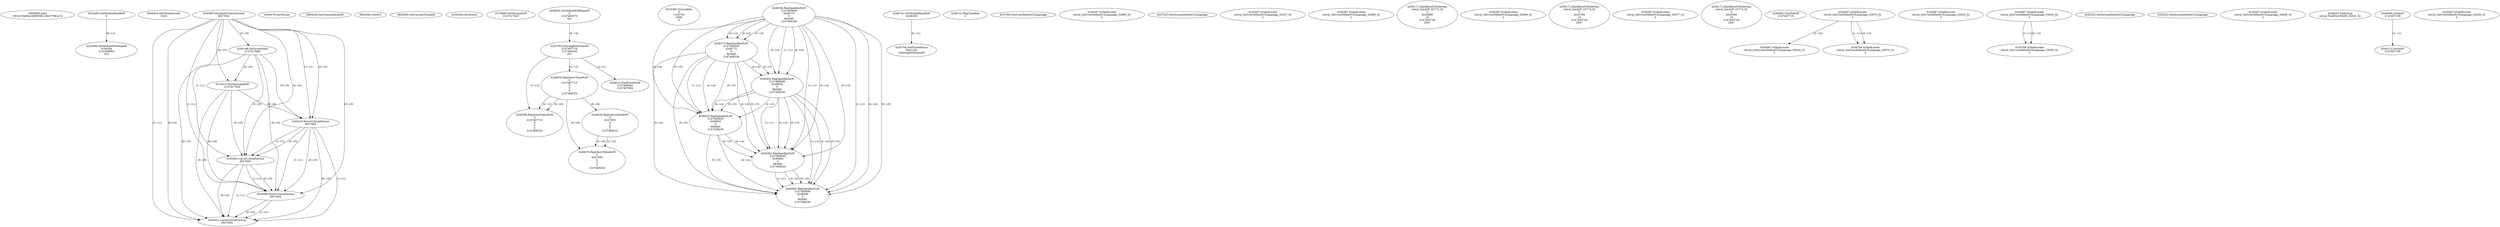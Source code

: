 // Global SCDG with merge call
digraph {
	0 [label="6850628.main
0034150e96a164f5308c1d6477961a7a"]
	1 [label="4254480.GetModuleHandleW
0"]
	2 [label="6844434.SetThreadLocale
1024"]
	3 [label="4243965.InitializeCriticalSection
6917004"]
	4 [label="4243979.GetVersion
"]
	5 [label="4250188.GetSystemInfo
2147417660"]
	3 -> 5 [label="(0-->0)"]
	6 [label="6844540.GetCommandLineW
"]
	7 [label="4214413.GetStartupInfoW
2147417624"]
	3 -> 7 [label="(0-->0)"]
	5 -> 7 [label="(0-->0)"]
	8 [label="6844560.GetACP
"]
	9 [label="6844580.GetCurrentThreadId
"]
	10 [label="4250204.GetVersion
"]
	11 [label="4276690.GetVersionExW
2147417420"]
	12 [label="4243306.GetModuleFileNameW
4194304
2147408904
522"]
	1 -> 12 [label="(0-->1)"]
	13 [label="4248064.GetModuleFileNameW
0
2147408370
261"]
	14 [label="4215383.VirtualAlloc
0
1310704
4096
4"]
	15 [label="4246338.RegOpenKeyExW
2147483649
4246772
0
983065
2147408236"]
	16 [label="4245741.GetModuleHandleW
4246160"]
	17 [label="4245758.GetProcAddress
9441320
GetLongPathNameW"]
	16 -> 17 [label="(0-->1)"]
	18 [label="4245785.GetLongPathNameW
2147407710
2147406542
261"]
	13 -> 18 [label="(3-->3)"]
	19 [label="4246556.RegQueryValueExW
0
2147407710
0
0
0
2147408232"]
	18 -> 19 [label="(1-->2)"]
	20 [label="4246635.RegQueryValueExW
0
4247000
0
0
0
2147408232"]
	19 -> 20 [label="(6-->6)"]
	21 [label="4246722.RegCloseKey
0"]
	22 [label="4247883.GetUserDefaultUILanguage
"]
	23 [label="4245418.EnterCriticalSection
6917004"]
	3 -> 23 [label="(1-->1)"]
	3 -> 23 [label="(0-->0)"]
	5 -> 23 [label="(0-->0)"]
	7 -> 23 [label="(0-->0)"]
	24 [label="4245469.LeaveCriticalSection
6917004"]
	3 -> 24 [label="(1-->1)"]
	23 -> 24 [label="(1-->1)"]
	3 -> 24 [label="(0-->0)"]
	5 -> 24 [label="(0-->0)"]
	7 -> 24 [label="(0-->0)"]
	23 -> 24 [label="(0-->0)"]
	25 [label="4245487.IsValidLocale
retval_GetUserDefaultUILanguage_32969_32
2"]
	26 [label="4245580.EnterCriticalSection
6917004"]
	3 -> 26 [label="(1-->1)"]
	23 -> 26 [label="(1-->1)"]
	24 -> 26 [label="(1-->1)"]
	3 -> 26 [label="(0-->0)"]
	5 -> 26 [label="(0-->0)"]
	7 -> 26 [label="(0-->0)"]
	23 -> 26 [label="(0-->0)"]
	24 -> 26 [label="(0-->0)"]
	27 [label="4245621.LeaveCriticalSection
6917004"]
	3 -> 27 [label="(1-->1)"]
	23 -> 27 [label="(1-->1)"]
	24 -> 27 [label="(1-->1)"]
	26 -> 27 [label="(1-->1)"]
	3 -> 27 [label="(0-->0)"]
	5 -> 27 [label="(0-->0)"]
	7 -> 27 [label="(0-->0)"]
	23 -> 27 [label="(0-->0)"]
	24 -> 27 [label="(0-->0)"]
	26 -> 27 [label="(0-->0)"]
	28 [label="4247923.GetSystemDefaultUILanguage
"]
	29 [label="4246372.RegOpenKeyExW
2147483650
4246772
0
983065
2147408236"]
	15 -> 29 [label="(2-->2)"]
	15 -> 29 [label="(4-->4)"]
	15 -> 29 [label="(5-->5)"]
	30 [label="4246402.RegOpenKeyExW
2147483649
4246832
0
983065
2147408236"]
	15 -> 30 [label="(1-->1)"]
	15 -> 30 [label="(4-->4)"]
	29 -> 30 [label="(4-->4)"]
	15 -> 30 [label="(5-->5)"]
	29 -> 30 [label="(5-->5)"]
	31 [label="4246432.RegOpenKeyExW
2147483650
4246832
0
983065
2147408236"]
	29 -> 31 [label="(1-->1)"]
	30 -> 31 [label="(2-->2)"]
	15 -> 31 [label="(4-->4)"]
	29 -> 31 [label="(4-->4)"]
	30 -> 31 [label="(4-->4)"]
	15 -> 31 [label="(5-->5)"]
	29 -> 31 [label="(5-->5)"]
	30 -> 31 [label="(5-->5)"]
	32 [label="4246599.RegQueryValueExW
0
2147407710
0
0
0
2147408232"]
	18 -> 32 [label="(1-->2)"]
	19 -> 32 [label="(2-->2)"]
	19 -> 32 [label="(6-->6)"]
	33 [label="4245487.IsValidLocale
retval_GetUserDefaultUILanguage_33227_32
2"]
	34 [label="4246676.RegQueryValueExW
0
4247000
0
0
0
2147408232"]
	20 -> 34 [label="(2-->2)"]
	19 -> 34 [label="(6-->6)"]
	20 -> 34 [label="(6-->6)"]
	35 [label="4245487.IsValidLocale
retval_GetUserDefaultUILanguage_33089_32
2"]
	36 [label="4250171.MultiByteToWideChar
retval_GetACP_32773_32
0
4243868
10
2147403704
2047"]
	37 [label="4245487.IsValidLocale
retval_GetUserDefaultUILanguage_32899_32
2"]
	38 [label="4250171.MultiByteToWideChar
retval_GetACP_32774_32
0
4243784
10
2147403704
2047"]
	39 [label="4246462.RegOpenKeyExW
2147483649
4246884
0
983065
2147408236"]
	15 -> 39 [label="(1-->1)"]
	30 -> 39 [label="(1-->1)"]
	15 -> 39 [label="(4-->4)"]
	29 -> 39 [label="(4-->4)"]
	30 -> 39 [label="(4-->4)"]
	31 -> 39 [label="(4-->4)"]
	15 -> 39 [label="(5-->5)"]
	29 -> 39 [label="(5-->5)"]
	30 -> 39 [label="(5-->5)"]
	31 -> 39 [label="(5-->5)"]
	40 [label="4246492.RegOpenKeyExW
2147483649
4246936
0
983065
2147408236"]
	15 -> 40 [label="(1-->1)"]
	30 -> 40 [label="(1-->1)"]
	39 -> 40 [label="(1-->1)"]
	15 -> 40 [label="(4-->4)"]
	29 -> 40 [label="(4-->4)"]
	30 -> 40 [label="(4-->4)"]
	31 -> 40 [label="(4-->4)"]
	39 -> 40 [label="(4-->4)"]
	15 -> 40 [label="(5-->5)"]
	29 -> 40 [label="(5-->5)"]
	30 -> 40 [label="(5-->5)"]
	31 -> 40 [label="(5-->5)"]
	39 -> 40 [label="(5-->5)"]
	41 [label="4245487.IsValidLocale
retval_GetUserDefaultUILanguage_32977_32
2"]
	42 [label="4250171.MultiByteToWideChar
retval_GetACP_32774_32
0
4243560
16
2147403704
2047"]
	43 [label="4245683.CharNextW
2147407716"]
	44 [label="4245487.IsValidLocale
retval_GetUserDefaultUILanguage_32870_32
2"]
	45 [label="4245487.IsValidLocale
retval_GetSystemDefaultUILanguage_33024_32
2"]
	44 -> 45 [label="(2-->2)"]
	46 [label="4245487.IsValidLocale
retval_GetUserDefaultUILanguage_32933_32
2"]
	47 [label="4245487.IsValidLocale
retval_GetUserDefaultUILanguage_33050_32
2"]
	48 [label="4244766.IsValidLocale
retval_GetUserDefaultUILanguage_33050_32
2"]
	47 -> 48 [label="(1-->1)"]
	47 -> 48 [label="(2-->2)"]
	49 [label="4245525.GetSystemDefaultUILanguage
"]
	50 [label="4245552.GetSystemDefaultUILanguage
"]
	51 [label="4245487.IsValidLocale
retval_GetUserDefaultUILanguage_32908_32
2"]
	52 [label="4246014.FindFirstFileW
2147406542
2147407064"]
	18 -> 52 [label="(2-->1)"]
	53 [label="4246032.FindClose
retval_FindFirstFileW_32916_32"]
	54 [label="4246044.lstrlenW
2147407108"]
	55 [label="4246113.lstrlenW
2147407108"]
	54 -> 55 [label="(1-->1)"]
	56 [label="4245487.IsValidLocale
retval_GetUserDefaultUILanguage_33028_32
2"]
	57 [label="4244766.IsValidLocale
retval_GetUserDefaultUILanguage_32870_32
2"]
	44 -> 57 [label="(1-->1)"]
	44 -> 57 [label="(2-->2)"]
}
